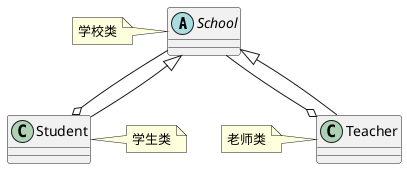 @startuml

abstract School
note left:学校类

class Teacher
note left:老师类

class Student
note right:学生类

Teacher --|> School

Student --|> School

School --o Teacher
School --o Student

@enduml